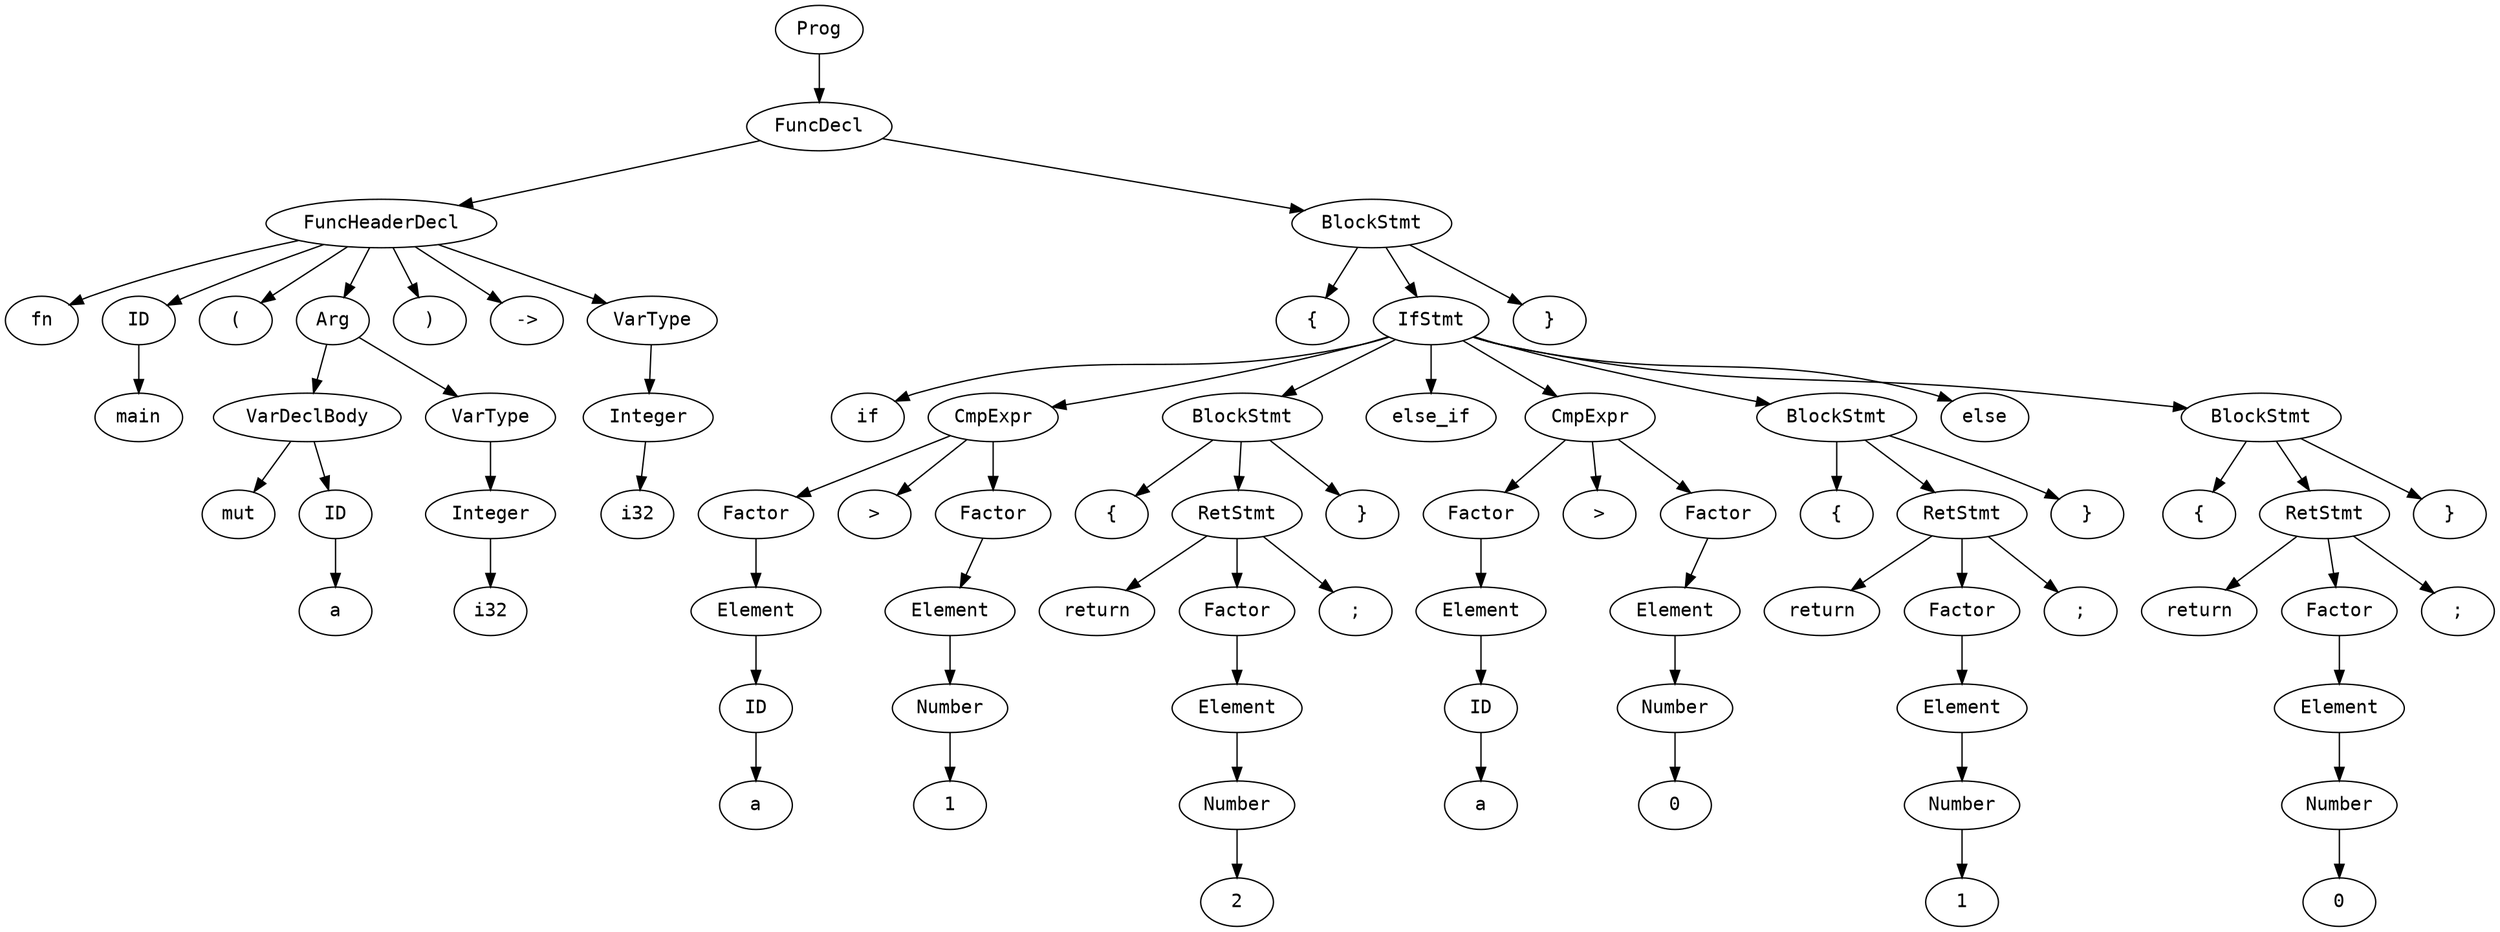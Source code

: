 digraph AST {
    node [shape=ellipse, fontname="Courier"]

    // define nodes
    Prog0[label = "Prog"]
    FuncDecl1[label = "FuncDecl"]
    FuncHeaderDecl2[label = "FuncHeaderDecl"]
    fn3[label = "fn"]
    ID4[label = "ID"]
    main5[label = "main"]
    LPAREN6[label = "("]
    Arg8[label = "Arg"]
    VarDeclBody9[label = "VarDeclBody"]
    VarType13[label = "VarType"]
    VarDeclBody9[label = "VarDeclBody"]
    mut12[label = "mut"]
    ID10[label = "ID"]
    a11[label = "a"]
    VarType13[label = "VarType"]
    Integer14[label = "Integer"]
    i3215[label = "i32"]
    RPAREN7[label = ")"]
    ARROW16[label = "->"]
    VarType17[label = "VarType"]
    Integer18[label = "Integer"]
    i3219[label = "i32"]
    BlockStmt20[label = "BlockStmt"]
    LBRACE21[label = "{"]
    IfStmt23[label = "IfStmt"]
    IF24[label = "if"]
    Factor26[label = "Factor"]
    Element27[label = "Element"]
    ID28[label = "ID"]
    a29[label = "a"]
    CmpExpr25[label = "CmpExpr"]
    OP_GT30[label = ">"]
    Factor31[label = "Factor"]
    Element32[label = "Element"]
    Number33[label = "Number"]
    134[label = "1"]
    BlockStmt35[label = "BlockStmt"]
    LBRACE36[label = "{"]
    RetStmt38[label = "RetStmt"]
    return39[label = "return"]
    Factor40[label = "Factor"]
    Element41[label = "Element"]
    Number42[label = "Number"]
    243[label = "2"]
    SEMICOLON44[label = ";"]
    RBRACE37[label = "}"]
    else_if45[label = "else_if"]
    Factor47[label = "Factor"]
    Element48[label = "Element"]
    ID49[label = "ID"]
    a50[label = "a"]
    CmpExpr46[label = "CmpExpr"]
    OP_GT51[label = ">"]
    Factor52[label = "Factor"]
    Element53[label = "Element"]
    Number54[label = "Number"]
    055[label = "0"]
    BlockStmt56[label = "BlockStmt"]
    LBRACE57[label = "{"]
    RetStmt59[label = "RetStmt"]
    return60[label = "return"]
    Factor61[label = "Factor"]
    Element62[label = "Element"]
    Number63[label = "Number"]
    164[label = "1"]
    SEMICOLON65[label = ";"]
    RBRACE58[label = "}"]
    ELSE66[label = "else"]
    BlockStmt67[label = "BlockStmt"]
    LBRACE68[label = "{"]
    RetStmt70[label = "RetStmt"]
    return71[label = "return"]
    Factor72[label = "Factor"]
    Element73[label = "Element"]
    Number74[label = "Number"]
    075[label = "0"]
    SEMICOLON76[label = ";"]
    RBRACE69[label = "}"]
    RBRACE22[label = "}"]

    // define edges
    Prog0 -> FuncDecl1
    FuncDecl1 -> FuncHeaderDecl2
    FuncDecl1 -> BlockStmt20
    FuncHeaderDecl2 -> fn3
    FuncHeaderDecl2 -> ID4
    ID4 -> main5
    FuncHeaderDecl2 -> LPAREN6
    Arg8 -> VarDeclBody9
    Arg8 -> VarType13
    VarDeclBody9 -> mut12
    VarDeclBody9 -> ID10
    ID10 -> a11
    VarType13 -> Integer14
    Integer14 -> i3215
    FuncHeaderDecl2 -> Arg8
    FuncHeaderDecl2 -> RPAREN7
    FuncHeaderDecl2 -> ARROW16
    FuncHeaderDecl2 -> VarType17
    VarType17 -> Integer18
    Integer18 -> i3219
    BlockStmt20 -> LBRACE21
    IfStmt23 -> IF24
    ID28 -> a29
    Element27 -> ID28
    Factor26 -> Element27
    CmpExpr25 -> Factor26
    CmpExpr25 -> OP_GT30
    CmpExpr25 -> Factor31
    Number33 -> 134
    Element32 -> Number33
    Factor31 -> Element32
    IfStmt23 -> CmpExpr25
    BlockStmt35 -> LBRACE36
    RetStmt38 -> return39
    Number42 -> 243
    Element41 -> Number42
    Factor40 -> Element41
    RetStmt38 -> Factor40
    RetStmt38 -> SEMICOLON44
    BlockStmt35 -> RetStmt38
    BlockStmt35 -> RBRACE37
    IfStmt23 -> BlockStmt35
    IfStmt23 -> else_if45
    ID49 -> a50
    Element48 -> ID49
    Factor47 -> Element48
    CmpExpr46 -> Factor47
    CmpExpr46 -> OP_GT51
    CmpExpr46 -> Factor52
    Number54 -> 055
    Element53 -> Number54
    Factor52 -> Element53
    IfStmt23 -> CmpExpr46
    BlockStmt56 -> LBRACE57
    RetStmt59 -> return60
    Number63 -> 164
    Element62 -> Number63
    Factor61 -> Element62
    RetStmt59 -> Factor61
    RetStmt59 -> SEMICOLON65
    BlockStmt56 -> RetStmt59
    BlockStmt56 -> RBRACE58
    IfStmt23 -> BlockStmt56
    IfStmt23 -> ELSE66
    BlockStmt67 -> LBRACE68
    RetStmt70 -> return71
    Number74 -> 075
    Element73 -> Number74
    Factor72 -> Element73
    RetStmt70 -> Factor72
    RetStmt70 -> SEMICOLON76
    BlockStmt67 -> RetStmt70
    BlockStmt67 -> RBRACE69
    IfStmt23 -> BlockStmt67
    BlockStmt20 -> IfStmt23
    BlockStmt20 -> RBRACE22

}
